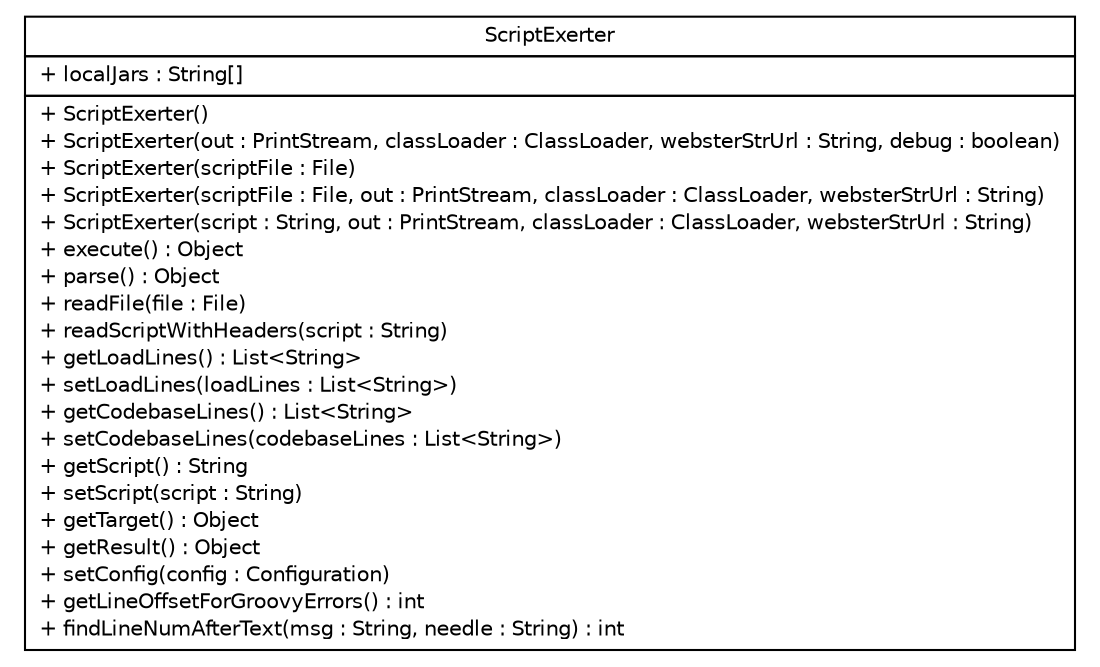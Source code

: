 #!/usr/local/bin/dot
#
# Class diagram 
# Generated by UMLGraph version R5_6 (http://www.umlgraph.org/)
#

digraph G {
	edge [fontname="Helvetica",fontsize=10,labelfontname="Helvetica",labelfontsize=10];
	node [fontname="Helvetica",fontsize=10,shape=plaintext];
	nodesep=0.25;
	ranksep=0.5;
	// sorcer.netlet.ScriptExerter
	c62945 [label=<<table title="sorcer.netlet.ScriptExerter" border="0" cellborder="1" cellspacing="0" cellpadding="2" port="p" href="./ScriptExerter.html">
		<tr><td><table border="0" cellspacing="0" cellpadding="1">
<tr><td align="center" balign="center"> ScriptExerter </td></tr>
		</table></td></tr>
		<tr><td><table border="0" cellspacing="0" cellpadding="1">
<tr><td align="left" balign="left"> + localJars : String[] </td></tr>
		</table></td></tr>
		<tr><td><table border="0" cellspacing="0" cellpadding="1">
<tr><td align="left" balign="left"> + ScriptExerter() </td></tr>
<tr><td align="left" balign="left"> + ScriptExerter(out : PrintStream, classLoader : ClassLoader, websterStrUrl : String, debug : boolean) </td></tr>
<tr><td align="left" balign="left"> + ScriptExerter(scriptFile : File) </td></tr>
<tr><td align="left" balign="left"> + ScriptExerter(scriptFile : File, out : PrintStream, classLoader : ClassLoader, websterStrUrl : String) </td></tr>
<tr><td align="left" balign="left"> + ScriptExerter(script : String, out : PrintStream, classLoader : ClassLoader, websterStrUrl : String) </td></tr>
<tr><td align="left" balign="left"> + execute() : Object </td></tr>
<tr><td align="left" balign="left"> + parse() : Object </td></tr>
<tr><td align="left" balign="left"> + readFile(file : File) </td></tr>
<tr><td align="left" balign="left"> + readScriptWithHeaders(script : String) </td></tr>
<tr><td align="left" balign="left"> + getLoadLines() : List&lt;String&gt; </td></tr>
<tr><td align="left" balign="left"> + setLoadLines(loadLines : List&lt;String&gt;) </td></tr>
<tr><td align="left" balign="left"> + getCodebaseLines() : List&lt;String&gt; </td></tr>
<tr><td align="left" balign="left"> + setCodebaseLines(codebaseLines : List&lt;String&gt;) </td></tr>
<tr><td align="left" balign="left"> + getScript() : String </td></tr>
<tr><td align="left" balign="left"> + setScript(script : String) </td></tr>
<tr><td align="left" balign="left"> + getTarget() : Object </td></tr>
<tr><td align="left" balign="left"> + getResult() : Object </td></tr>
<tr><td align="left" balign="left"> + setConfig(config : Configuration) </td></tr>
<tr><td align="left" balign="left"> + getLineOffsetForGroovyErrors() : int </td></tr>
<tr><td align="left" balign="left"> + findLineNumAfterText(msg : String, needle : String) : int </td></tr>
		</table></td></tr>
		</table>>, URL="./ScriptExerter.html", fontname="Helvetica", fontcolor="black", fontsize=10.0];
}

